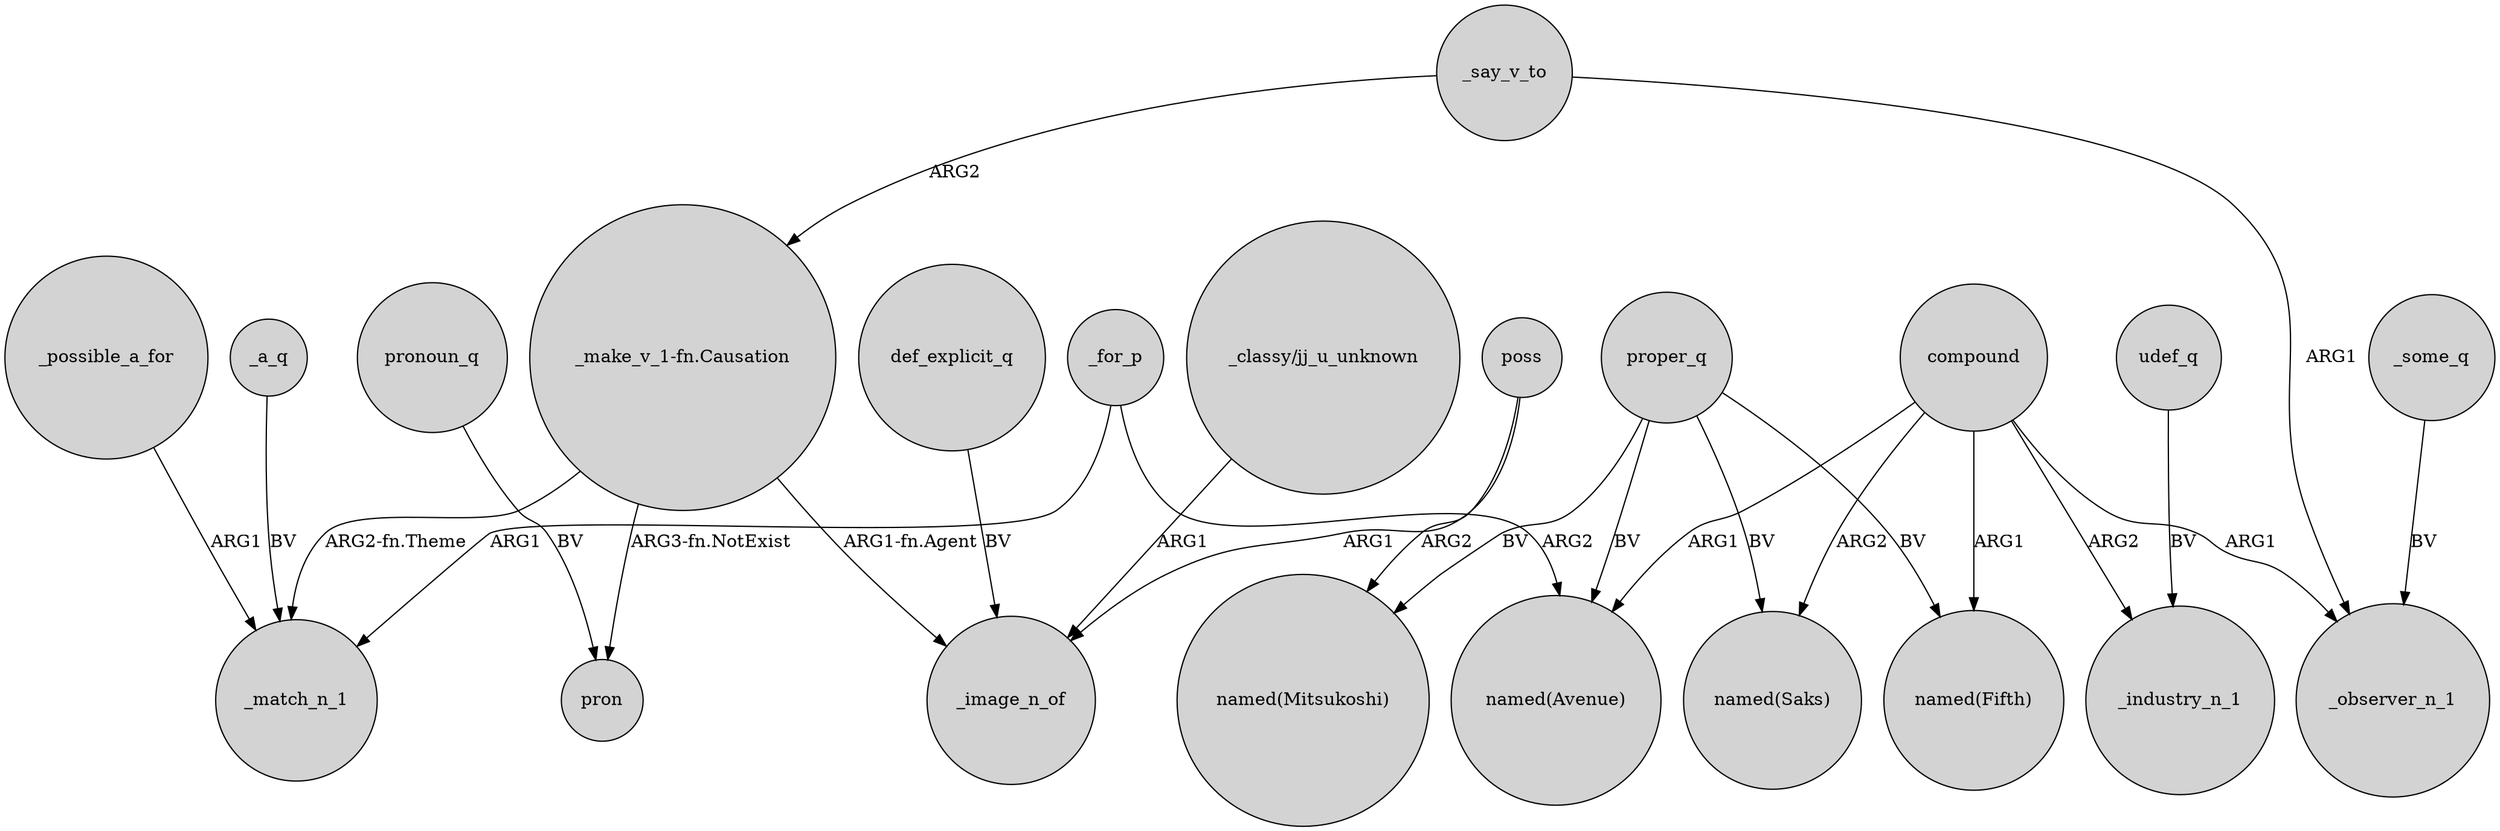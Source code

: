 digraph {
	node [shape=circle style=filled]
	_for_p -> _match_n_1 [label=ARG1]
	"_make_v_1-fn.Causation" -> _image_n_of [label="ARG1-fn.Agent"]
	_say_v_to -> _observer_n_1 [label=ARG1]
	_possible_a_for -> _match_n_1 [label=ARG1]
	"_classy/jj_u_unknown" -> _image_n_of [label=ARG1]
	compound -> "named(Fifth)" [label=ARG1]
	proper_q -> "named(Saks)" [label=BV]
	poss -> _image_n_of [label=ARG1]
	_a_q -> _match_n_1 [label=BV]
	proper_q -> "named(Mitsukoshi)" [label=BV]
	proper_q -> "named(Fifth)" [label=BV]
	compound -> "named(Avenue)" [label=ARG1]
	pronoun_q -> pron [label=BV]
	_say_v_to -> "_make_v_1-fn.Causation" [label=ARG2]
	_some_q -> _observer_n_1 [label=BV]
	compound -> _industry_n_1 [label=ARG2]
	"_make_v_1-fn.Causation" -> pron [label="ARG3-fn.NotExist"]
	"_make_v_1-fn.Causation" -> _match_n_1 [label="ARG2-fn.Theme"]
	compound -> "named(Saks)" [label=ARG2]
	udef_q -> _industry_n_1 [label=BV]
	poss -> "named(Mitsukoshi)" [label=ARG2]
	compound -> _observer_n_1 [label=ARG1]
	proper_q -> "named(Avenue)" [label=BV]
	_for_p -> "named(Avenue)" [label=ARG2]
	def_explicit_q -> _image_n_of [label=BV]
}
